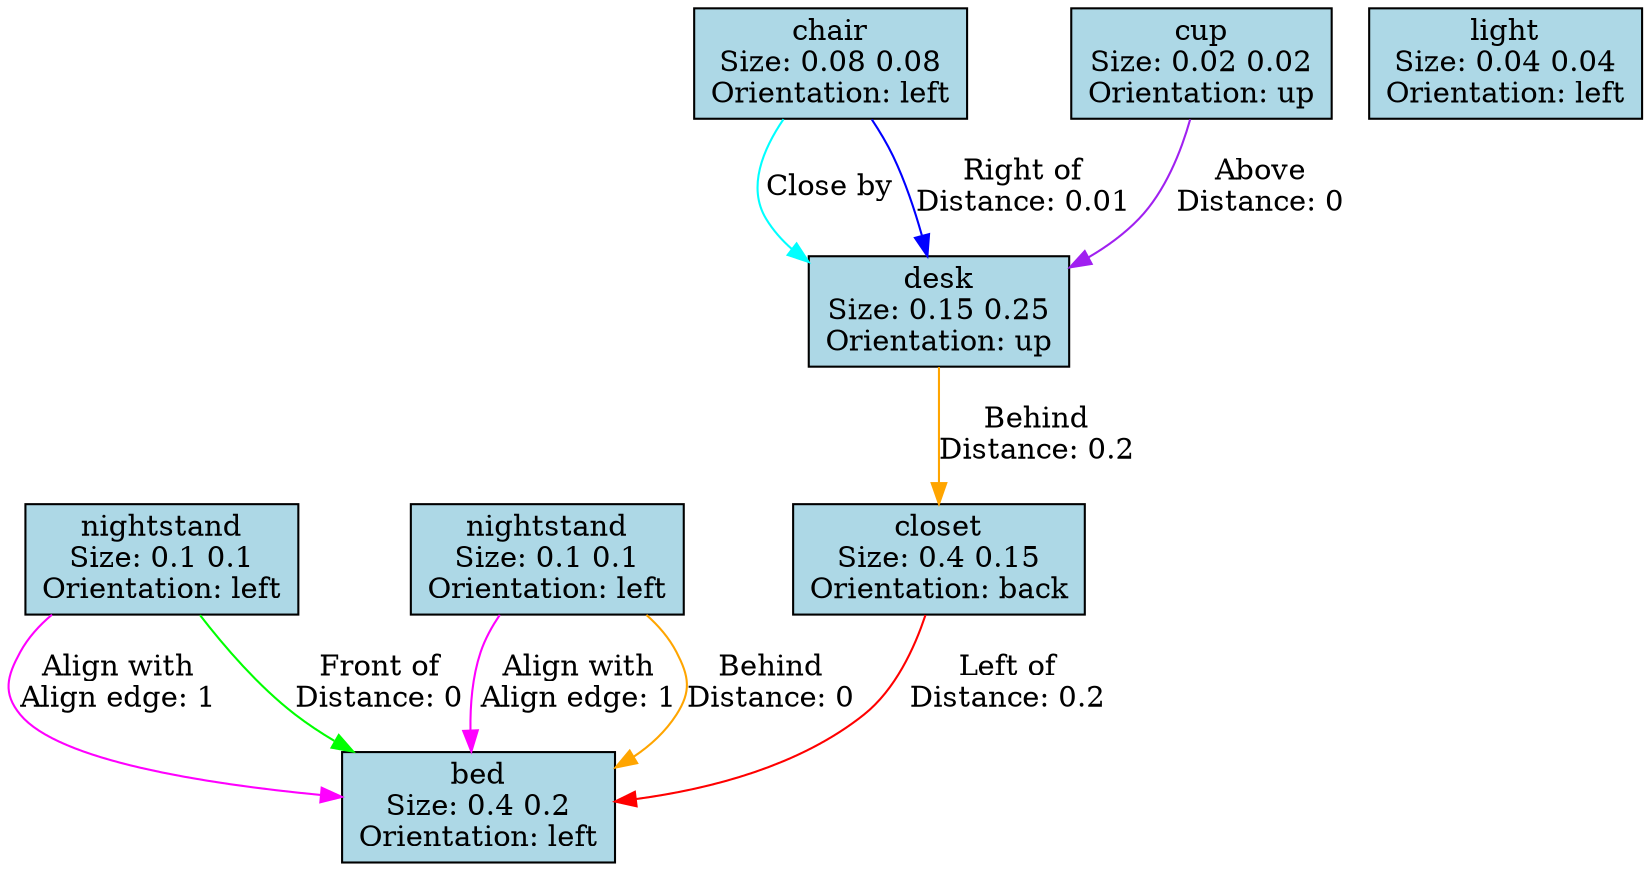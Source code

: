 digraph G {
0[label="bed\nSize: 0.4 0.2\nOrientation: left", shape=rect, style=filled, fillcolor="lightblue", width=0.4, height=0.2];
1[label="nightstand\nSize: 0.1 0.1\nOrientation: left", shape=rect, style=filled, fillcolor="lightblue", width=0.1, height=0.1];
2[label="nightstand\nSize: 0.1 0.1\nOrientation: left", shape=rect, style=filled, fillcolor="lightblue", width=0.1, height=0.1];
3[label="closet\nSize: 0.4 0.15\nOrientation: back", shape=rect, style=filled, fillcolor="lightblue", width=0.4, height=0.15];
4[label="desk\nSize: 0.15 0.25\nOrientation: up", shape=rect, style=filled, fillcolor="lightblue", width=0.15, height=0.25];
5[label="chair\nSize: 0.08 0.08\nOrientation: left", shape=rect, style=filled, fillcolor="lightblue", width=0.08, height=0.08];
6[label="light\nSize: 0.04 0.04\nOrientation: left", shape=rect, style=filled, fillcolor="lightblue", width=0.04, height=0.04];
7[label="cup\nSize: 0.02 0.02\nOrientation: up", shape=rect, style=filled, fillcolor="lightblue", width=0.02, height=0.02];
1->0 [label="Align with\nAlign edge: 1\n", color="magenta"];
1->0 [label="Front of\nDistance: 0\n", color="green"];
2->0 [label="Align with\nAlign edge: 1\n", color="magenta"];
2->0 [label="Behind\nDistance: 0\n", color="orange"];
3->0 [label="Left of\nDistance: 0.2\n", color="red"];
4->3 [label="Behind\nDistance: 0.2\n", color="orange"];
5->4 [label="Close by\n", color="cyan"];
5->4 [label="Right of\nDistance: 0.01\n", color="blue"];
7->4 [label="Above\nDistance: 0\n", color="purple"];
}
